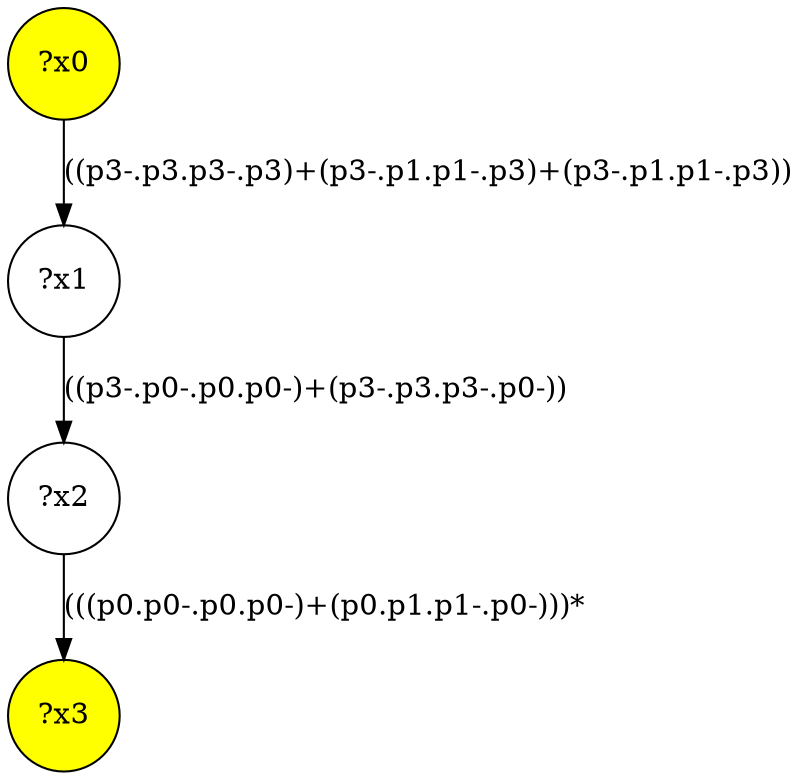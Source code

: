 digraph g {
	x0 [fillcolor="yellow", style="filled," shape=circle, label="?x0"];
	x3 [fillcolor="yellow", style="filled," shape=circle, label="?x3"];
	x1 [shape=circle, label="?x1"];
x0 -> x1[label="((p3-.p3.p3-.p3)+(p3-.p1.p1-.p3)+(p3-.p1.p1-.p3))"]	x2 [shape=circle, label="?x2"];
x1 -> x2[label="((p3-.p0-.p0.p0-)+(p3-.p3.p3-.p0-))"]x2 -> x3[label="(((p0.p0-.p0.p0-)+(p0.p1.p1-.p0-)))*"]}

